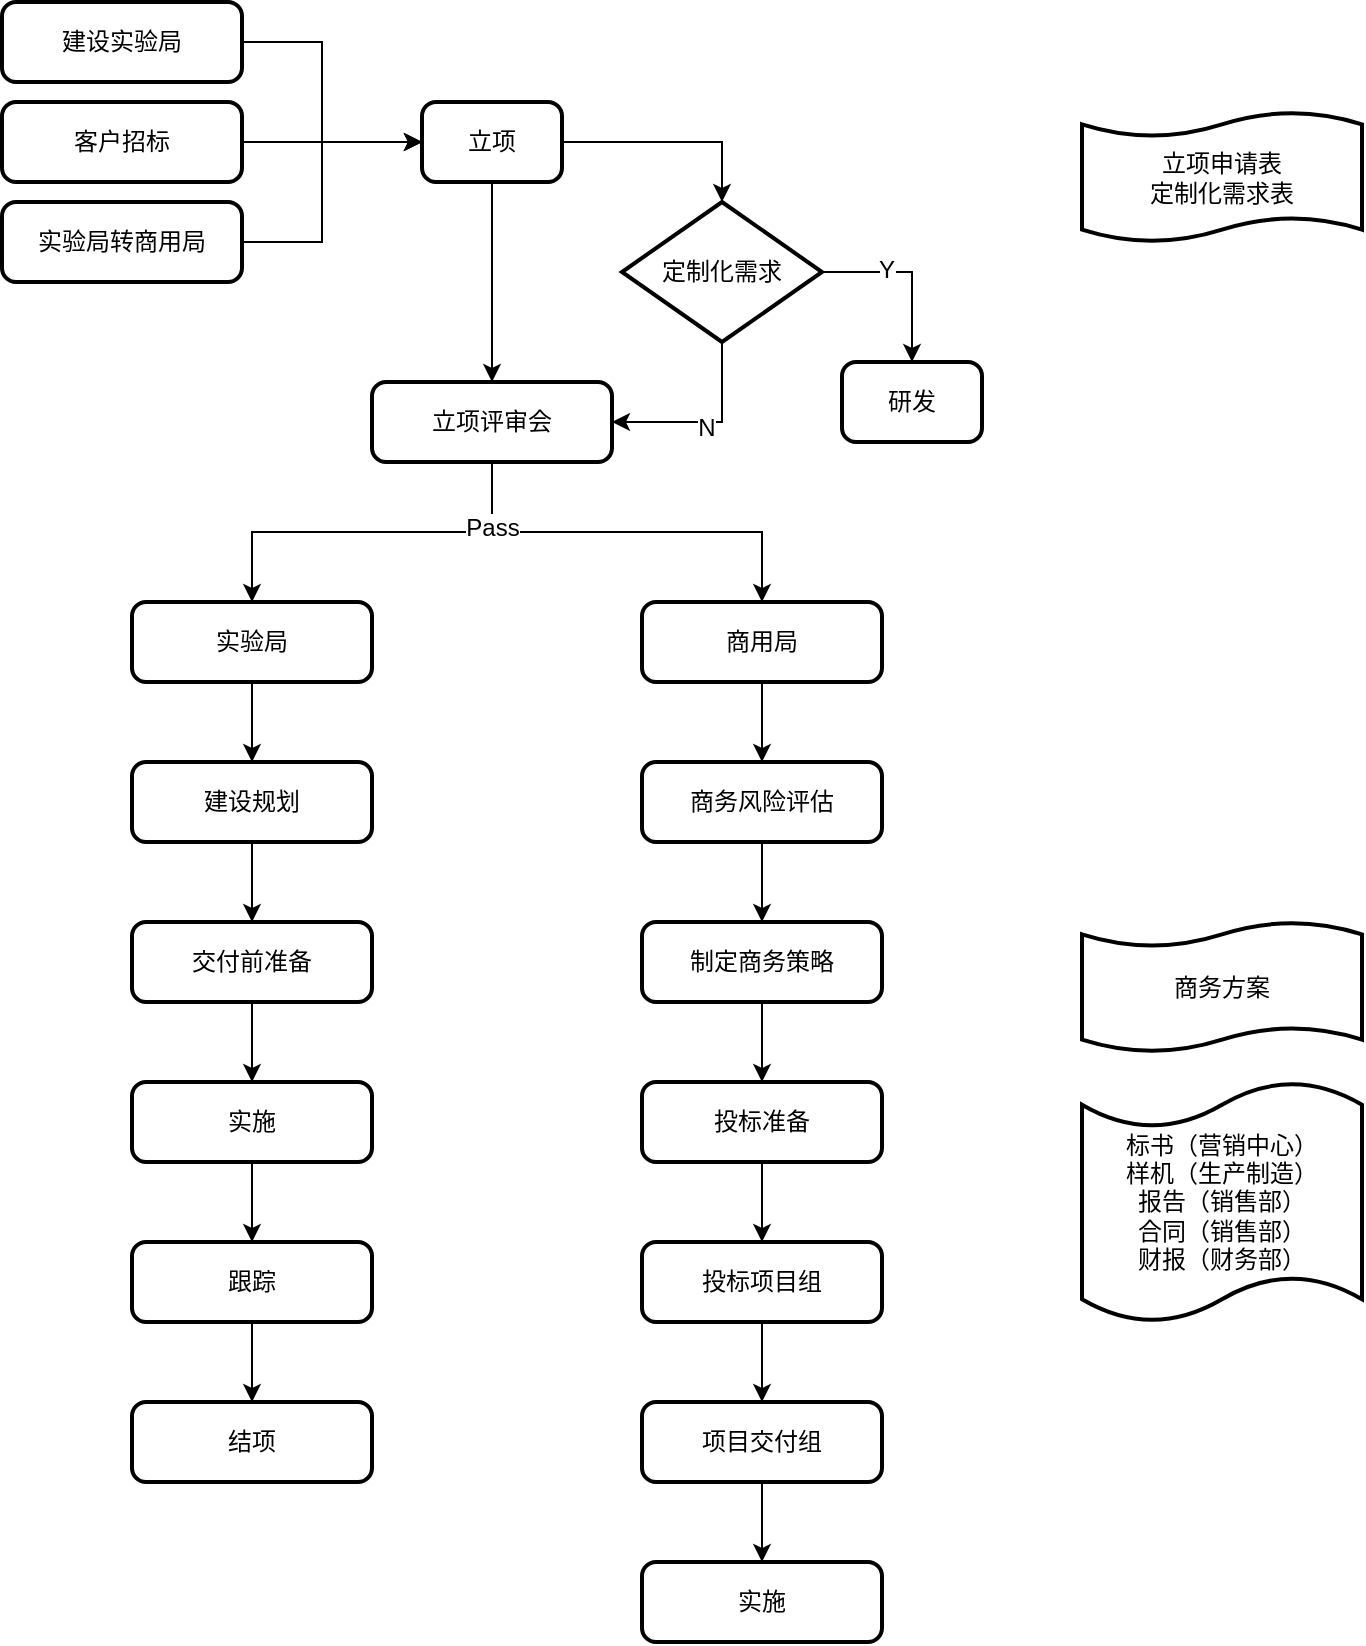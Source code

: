 <mxfile version="12.1.7" type="github" pages="1">
  <diagram id="H6E7IEXJiZfdVzSYgY7N" name="Page-1">
    <mxGraphModel dx="776" dy="505" grid="1" gridSize="10" guides="1" tooltips="1" connect="1" arrows="1" fold="1" page="1" pageScale="1" pageWidth="827" pageHeight="1169" math="0" shadow="0">
      <root>
        <mxCell id="0"/>
        <mxCell id="1" parent="0"/>
        <mxCell id="8AsLaK-saWc9Pk9g60iB-11" style="edgeStyle=orthogonalEdgeStyle;rounded=0;orthogonalLoop=1;jettySize=auto;html=1;exitX=1;exitY=0.5;exitDx=0;exitDy=0;entryX=0;entryY=0.5;entryDx=0;entryDy=0;" edge="1" parent="1" source="8AsLaK-saWc9Pk9g60iB-1" target="8AsLaK-saWc9Pk9g60iB-3">
          <mxGeometry relative="1" as="geometry">
            <Array as="points">
              <mxPoint x="240" y="60"/>
              <mxPoint x="240" y="110"/>
            </Array>
          </mxGeometry>
        </mxCell>
        <mxCell id="8AsLaK-saWc9Pk9g60iB-1" value="建设实验局" style="rounded=1;whiteSpace=wrap;html=1;absoluteArcSize=1;arcSize=14;strokeWidth=2;" vertex="1" parent="1">
          <mxGeometry x="80" y="40" width="120" height="40" as="geometry"/>
        </mxCell>
        <mxCell id="8AsLaK-saWc9Pk9g60iB-8" style="edgeStyle=orthogonalEdgeStyle;rounded=0;orthogonalLoop=1;jettySize=auto;html=1;exitX=1;exitY=0.5;exitDx=0;exitDy=0;" edge="1" parent="1" source="8AsLaK-saWc9Pk9g60iB-2">
          <mxGeometry relative="1" as="geometry">
            <mxPoint x="290" y="110" as="targetPoint"/>
            <Array as="points">
              <mxPoint x="240" y="110"/>
              <mxPoint x="240" y="110"/>
            </Array>
          </mxGeometry>
        </mxCell>
        <mxCell id="8AsLaK-saWc9Pk9g60iB-2" value="客户招标" style="rounded=1;whiteSpace=wrap;html=1;absoluteArcSize=1;arcSize=14;strokeWidth=2;" vertex="1" parent="1">
          <mxGeometry x="80" y="90" width="120" height="40" as="geometry"/>
        </mxCell>
        <mxCell id="8AsLaK-saWc9Pk9g60iB-19" style="edgeStyle=orthogonalEdgeStyle;rounded=0;orthogonalLoop=1;jettySize=auto;html=1;exitX=1;exitY=0.5;exitDx=0;exitDy=0;entryX=0.5;entryY=0;entryDx=0;entryDy=0;entryPerimeter=0;" edge="1" parent="1" source="8AsLaK-saWc9Pk9g60iB-3" target="8AsLaK-saWc9Pk9g60iB-15">
          <mxGeometry relative="1" as="geometry"/>
        </mxCell>
        <mxCell id="8AsLaK-saWc9Pk9g60iB-23" style="edgeStyle=orthogonalEdgeStyle;rounded=0;orthogonalLoop=1;jettySize=auto;html=1;" edge="1" parent="1" source="8AsLaK-saWc9Pk9g60iB-3" target="8AsLaK-saWc9Pk9g60iB-14">
          <mxGeometry relative="1" as="geometry"/>
        </mxCell>
        <mxCell id="8AsLaK-saWc9Pk9g60iB-3" value="立项" style="rounded=1;whiteSpace=wrap;html=1;absoluteArcSize=1;arcSize=14;strokeWidth=2;direction=east;rotation=0;" vertex="1" parent="1">
          <mxGeometry x="290" y="90" width="70" height="40" as="geometry"/>
        </mxCell>
        <mxCell id="8AsLaK-saWc9Pk9g60iB-12" style="edgeStyle=orthogonalEdgeStyle;rounded=0;orthogonalLoop=1;jettySize=auto;html=1;exitX=1;exitY=0.5;exitDx=0;exitDy=0;" edge="1" parent="1" source="8AsLaK-saWc9Pk9g60iB-4">
          <mxGeometry relative="1" as="geometry">
            <mxPoint x="290" y="110" as="targetPoint"/>
            <Array as="points">
              <mxPoint x="240" y="160"/>
              <mxPoint x="240" y="110"/>
            </Array>
          </mxGeometry>
        </mxCell>
        <mxCell id="8AsLaK-saWc9Pk9g60iB-4" value="实验局转商用局" style="rounded=1;whiteSpace=wrap;html=1;absoluteArcSize=1;arcSize=14;strokeWidth=2;" vertex="1" parent="1">
          <mxGeometry x="80" y="140" width="120" height="40" as="geometry"/>
        </mxCell>
        <mxCell id="8AsLaK-saWc9Pk9g60iB-35" style="edgeStyle=orthogonalEdgeStyle;rounded=0;orthogonalLoop=1;jettySize=auto;html=1;exitX=0.5;exitY=1;exitDx=0;exitDy=0;" edge="1" parent="1" source="8AsLaK-saWc9Pk9g60iB-14" target="8AsLaK-saWc9Pk9g60iB-31">
          <mxGeometry relative="1" as="geometry"/>
        </mxCell>
        <mxCell id="8AsLaK-saWc9Pk9g60iB-36" style="edgeStyle=orthogonalEdgeStyle;rounded=0;orthogonalLoop=1;jettySize=auto;html=1;exitX=0.5;exitY=1;exitDx=0;exitDy=0;entryX=0.5;entryY=0;entryDx=0;entryDy=0;" edge="1" parent="1" source="8AsLaK-saWc9Pk9g60iB-14" target="8AsLaK-saWc9Pk9g60iB-32">
          <mxGeometry relative="1" as="geometry"/>
        </mxCell>
        <mxCell id="8AsLaK-saWc9Pk9g60iB-61" value="Pass" style="text;html=1;resizable=0;points=[];align=center;verticalAlign=middle;labelBackgroundColor=#ffffff;" vertex="1" connectable="0" parent="8AsLaK-saWc9Pk9g60iB-36">
          <mxGeometry x="-0.678" relative="1" as="geometry">
            <mxPoint as="offset"/>
          </mxGeometry>
        </mxCell>
        <mxCell id="8AsLaK-saWc9Pk9g60iB-14" value="立项评审会" style="rounded=1;whiteSpace=wrap;html=1;absoluteArcSize=1;arcSize=14;strokeWidth=2;" vertex="1" parent="1">
          <mxGeometry x="265" y="230" width="120" height="40" as="geometry"/>
        </mxCell>
        <mxCell id="8AsLaK-saWc9Pk9g60iB-21" style="edgeStyle=orthogonalEdgeStyle;rounded=0;orthogonalLoop=1;jettySize=auto;html=1;exitX=1;exitY=0.5;exitDx=0;exitDy=0;exitPerimeter=0;entryX=0.5;entryY=0;entryDx=0;entryDy=0;" edge="1" parent="1" source="8AsLaK-saWc9Pk9g60iB-15" target="8AsLaK-saWc9Pk9g60iB-20">
          <mxGeometry relative="1" as="geometry">
            <Array as="points">
              <mxPoint x="535" y="175"/>
            </Array>
          </mxGeometry>
        </mxCell>
        <mxCell id="8AsLaK-saWc9Pk9g60iB-28" value="Y" style="text;html=1;resizable=0;points=[];align=center;verticalAlign=middle;labelBackgroundColor=#ffffff;" vertex="1" connectable="0" parent="8AsLaK-saWc9Pk9g60iB-21">
          <mxGeometry x="-0.295" y="1" relative="1" as="geometry">
            <mxPoint as="offset"/>
          </mxGeometry>
        </mxCell>
        <mxCell id="8AsLaK-saWc9Pk9g60iB-26" style="edgeStyle=orthogonalEdgeStyle;rounded=0;orthogonalLoop=1;jettySize=auto;html=1;exitX=0.5;exitY=1;exitDx=0;exitDy=0;exitPerimeter=0;entryX=1;entryY=0.5;entryDx=0;entryDy=0;" edge="1" parent="1" source="8AsLaK-saWc9Pk9g60iB-15" target="8AsLaK-saWc9Pk9g60iB-14">
          <mxGeometry relative="1" as="geometry"/>
        </mxCell>
        <mxCell id="8AsLaK-saWc9Pk9g60iB-27" value="N&lt;br&gt;" style="text;html=1;resizable=0;points=[];align=center;verticalAlign=middle;labelBackgroundColor=#ffffff;" vertex="1" connectable="0" parent="8AsLaK-saWc9Pk9g60iB-26">
          <mxGeometry x="0.012" y="3" relative="1" as="geometry">
            <mxPoint as="offset"/>
          </mxGeometry>
        </mxCell>
        <mxCell id="8AsLaK-saWc9Pk9g60iB-15" value="定制化需求" style="strokeWidth=2;html=1;shape=mxgraph.flowchart.decision;whiteSpace=wrap;" vertex="1" parent="1">
          <mxGeometry x="390" y="140" width="100" height="70" as="geometry"/>
        </mxCell>
        <mxCell id="8AsLaK-saWc9Pk9g60iB-20" value="研发" style="rounded=1;whiteSpace=wrap;html=1;absoluteArcSize=1;arcSize=14;strokeWidth=2;direction=east;rotation=0;" vertex="1" parent="1">
          <mxGeometry x="500" y="220" width="70" height="40" as="geometry"/>
        </mxCell>
        <mxCell id="8AsLaK-saWc9Pk9g60iB-30" value="立项申请表&lt;br&gt;定制化需求表" style="shape=tape;whiteSpace=wrap;html=1;strokeWidth=2;size=0.19" vertex="1" parent="1">
          <mxGeometry x="620" y="95" width="140" height="65" as="geometry"/>
        </mxCell>
        <mxCell id="8AsLaK-saWc9Pk9g60iB-49" style="edgeStyle=orthogonalEdgeStyle;rounded=0;orthogonalLoop=1;jettySize=auto;html=1;exitX=0.5;exitY=1;exitDx=0;exitDy=0;entryX=0.5;entryY=0;entryDx=0;entryDy=0;" edge="1" parent="1" source="8AsLaK-saWc9Pk9g60iB-31" target="8AsLaK-saWc9Pk9g60iB-33">
          <mxGeometry relative="1" as="geometry"/>
        </mxCell>
        <mxCell id="8AsLaK-saWc9Pk9g60iB-31" value="实验局" style="rounded=1;whiteSpace=wrap;html=1;absoluteArcSize=1;arcSize=14;strokeWidth=2;" vertex="1" parent="1">
          <mxGeometry x="145" y="340" width="120" height="40" as="geometry"/>
        </mxCell>
        <mxCell id="8AsLaK-saWc9Pk9g60iB-57" style="edgeStyle=orthogonalEdgeStyle;rounded=0;orthogonalLoop=1;jettySize=auto;html=1;exitX=0.5;exitY=1;exitDx=0;exitDy=0;entryX=0.5;entryY=0;entryDx=0;entryDy=0;" edge="1" parent="1" source="8AsLaK-saWc9Pk9g60iB-32" target="8AsLaK-saWc9Pk9g60iB-38">
          <mxGeometry relative="1" as="geometry"/>
        </mxCell>
        <mxCell id="8AsLaK-saWc9Pk9g60iB-32" value="商用局" style="rounded=1;whiteSpace=wrap;html=1;absoluteArcSize=1;arcSize=14;strokeWidth=2;" vertex="1" parent="1">
          <mxGeometry x="400" y="340" width="120" height="40" as="geometry"/>
        </mxCell>
        <mxCell id="8AsLaK-saWc9Pk9g60iB-50" style="edgeStyle=orthogonalEdgeStyle;rounded=0;orthogonalLoop=1;jettySize=auto;html=1;exitX=0.5;exitY=1;exitDx=0;exitDy=0;entryX=0.5;entryY=0;entryDx=0;entryDy=0;" edge="1" parent="1" source="8AsLaK-saWc9Pk9g60iB-33" target="8AsLaK-saWc9Pk9g60iB-45">
          <mxGeometry relative="1" as="geometry"/>
        </mxCell>
        <mxCell id="8AsLaK-saWc9Pk9g60iB-33" value="建设规划" style="rounded=1;whiteSpace=wrap;html=1;absoluteArcSize=1;arcSize=14;strokeWidth=2;" vertex="1" parent="1">
          <mxGeometry x="145" y="420" width="120" height="40" as="geometry"/>
        </mxCell>
        <mxCell id="8AsLaK-saWc9Pk9g60iB-59" style="edgeStyle=orthogonalEdgeStyle;rounded=0;orthogonalLoop=1;jettySize=auto;html=1;exitX=0.5;exitY=1;exitDx=0;exitDy=0;entryX=0.5;entryY=0;entryDx=0;entryDy=0;" edge="1" parent="1" source="8AsLaK-saWc9Pk9g60iB-37" target="8AsLaK-saWc9Pk9g60iB-43">
          <mxGeometry relative="1" as="geometry"/>
        </mxCell>
        <mxCell id="8AsLaK-saWc9Pk9g60iB-37" value="制定商务策略" style="rounded=1;whiteSpace=wrap;html=1;absoluteArcSize=1;arcSize=14;strokeWidth=2;" vertex="1" parent="1">
          <mxGeometry x="400" y="500" width="120" height="40" as="geometry"/>
        </mxCell>
        <mxCell id="8AsLaK-saWc9Pk9g60iB-58" style="edgeStyle=orthogonalEdgeStyle;rounded=0;orthogonalLoop=1;jettySize=auto;html=1;exitX=0.5;exitY=1;exitDx=0;exitDy=0;entryX=0.5;entryY=0;entryDx=0;entryDy=0;" edge="1" parent="1" source="8AsLaK-saWc9Pk9g60iB-38" target="8AsLaK-saWc9Pk9g60iB-37">
          <mxGeometry relative="1" as="geometry"/>
        </mxCell>
        <mxCell id="8AsLaK-saWc9Pk9g60iB-38" value="商务风险评估" style="rounded=1;whiteSpace=wrap;html=1;absoluteArcSize=1;arcSize=14;strokeWidth=2;" vertex="1" parent="1">
          <mxGeometry x="400" y="420" width="120" height="40" as="geometry"/>
        </mxCell>
        <mxCell id="8AsLaK-saWc9Pk9g60iB-54" style="edgeStyle=orthogonalEdgeStyle;rounded=0;orthogonalLoop=1;jettySize=auto;html=1;exitX=0.5;exitY=1;exitDx=0;exitDy=0;entryX=0.5;entryY=0;entryDx=0;entryDy=0;" edge="1" parent="1" source="8AsLaK-saWc9Pk9g60iB-41" target="8AsLaK-saWc9Pk9g60iB-44">
          <mxGeometry relative="1" as="geometry">
            <Array as="points">
              <mxPoint x="460" y="800"/>
              <mxPoint x="460" y="800"/>
            </Array>
          </mxGeometry>
        </mxCell>
        <mxCell id="8AsLaK-saWc9Pk9g60iB-41" value="项目交付组" style="rounded=1;whiteSpace=wrap;html=1;absoluteArcSize=1;arcSize=14;strokeWidth=2;" vertex="1" parent="1">
          <mxGeometry x="400" y="740" width="120" height="40" as="geometry"/>
        </mxCell>
        <mxCell id="8AsLaK-saWc9Pk9g60iB-55" style="edgeStyle=orthogonalEdgeStyle;rounded=0;orthogonalLoop=1;jettySize=auto;html=1;exitX=0.5;exitY=1;exitDx=0;exitDy=0;entryX=0.5;entryY=0;entryDx=0;entryDy=0;" edge="1" parent="1" source="8AsLaK-saWc9Pk9g60iB-42" target="8AsLaK-saWc9Pk9g60iB-41">
          <mxGeometry relative="1" as="geometry"/>
        </mxCell>
        <mxCell id="8AsLaK-saWc9Pk9g60iB-42" value="投标项目组" style="rounded=1;whiteSpace=wrap;html=1;absoluteArcSize=1;arcSize=14;strokeWidth=2;" vertex="1" parent="1">
          <mxGeometry x="400" y="660" width="120" height="40" as="geometry"/>
        </mxCell>
        <mxCell id="8AsLaK-saWc9Pk9g60iB-56" style="edgeStyle=orthogonalEdgeStyle;rounded=0;orthogonalLoop=1;jettySize=auto;html=1;exitX=0.5;exitY=1;exitDx=0;exitDy=0;entryX=0.5;entryY=0;entryDx=0;entryDy=0;" edge="1" parent="1" source="8AsLaK-saWc9Pk9g60iB-43" target="8AsLaK-saWc9Pk9g60iB-42">
          <mxGeometry relative="1" as="geometry"/>
        </mxCell>
        <mxCell id="8AsLaK-saWc9Pk9g60iB-43" value="投标准备" style="rounded=1;whiteSpace=wrap;html=1;absoluteArcSize=1;arcSize=14;strokeWidth=2;" vertex="1" parent="1">
          <mxGeometry x="400" y="580" width="120" height="40" as="geometry"/>
        </mxCell>
        <mxCell id="8AsLaK-saWc9Pk9g60iB-44" value="实施" style="rounded=1;whiteSpace=wrap;html=1;absoluteArcSize=1;arcSize=14;strokeWidth=2;" vertex="1" parent="1">
          <mxGeometry x="400" y="820" width="120" height="40" as="geometry"/>
        </mxCell>
        <mxCell id="8AsLaK-saWc9Pk9g60iB-51" style="edgeStyle=orthogonalEdgeStyle;rounded=0;orthogonalLoop=1;jettySize=auto;html=1;exitX=0.5;exitY=1;exitDx=0;exitDy=0;entryX=0.5;entryY=0;entryDx=0;entryDy=0;" edge="1" parent="1" source="8AsLaK-saWc9Pk9g60iB-45" target="8AsLaK-saWc9Pk9g60iB-46">
          <mxGeometry relative="1" as="geometry"/>
        </mxCell>
        <mxCell id="8AsLaK-saWc9Pk9g60iB-45" value="交付前准备" style="rounded=1;whiteSpace=wrap;html=1;absoluteArcSize=1;arcSize=14;strokeWidth=2;" vertex="1" parent="1">
          <mxGeometry x="145" y="500" width="120" height="40" as="geometry"/>
        </mxCell>
        <mxCell id="8AsLaK-saWc9Pk9g60iB-52" style="edgeStyle=orthogonalEdgeStyle;rounded=0;orthogonalLoop=1;jettySize=auto;html=1;exitX=0.5;exitY=1;exitDx=0;exitDy=0;entryX=0.5;entryY=0;entryDx=0;entryDy=0;" edge="1" parent="1" source="8AsLaK-saWc9Pk9g60iB-46" target="8AsLaK-saWc9Pk9g60iB-47">
          <mxGeometry relative="1" as="geometry"/>
        </mxCell>
        <mxCell id="8AsLaK-saWc9Pk9g60iB-46" value="实施" style="rounded=1;whiteSpace=wrap;html=1;absoluteArcSize=1;arcSize=14;strokeWidth=2;" vertex="1" parent="1">
          <mxGeometry x="145" y="580" width="120" height="40" as="geometry"/>
        </mxCell>
        <mxCell id="8AsLaK-saWc9Pk9g60iB-53" style="edgeStyle=orthogonalEdgeStyle;rounded=0;orthogonalLoop=1;jettySize=auto;html=1;exitX=0.5;exitY=1;exitDx=0;exitDy=0;entryX=0.5;entryY=0;entryDx=0;entryDy=0;" edge="1" parent="1" source="8AsLaK-saWc9Pk9g60iB-47" target="8AsLaK-saWc9Pk9g60iB-48">
          <mxGeometry relative="1" as="geometry"/>
        </mxCell>
        <mxCell id="8AsLaK-saWc9Pk9g60iB-47" value="跟踪" style="rounded=1;whiteSpace=wrap;html=1;absoluteArcSize=1;arcSize=14;strokeWidth=2;" vertex="1" parent="1">
          <mxGeometry x="145" y="660" width="120" height="40" as="geometry"/>
        </mxCell>
        <mxCell id="8AsLaK-saWc9Pk9g60iB-48" value="结项" style="rounded=1;whiteSpace=wrap;html=1;absoluteArcSize=1;arcSize=14;strokeWidth=2;" vertex="1" parent="1">
          <mxGeometry x="145" y="740" width="120" height="40" as="geometry"/>
        </mxCell>
        <mxCell id="8AsLaK-saWc9Pk9g60iB-62" value="商务方案&lt;br&gt;" style="shape=tape;whiteSpace=wrap;html=1;strokeWidth=2;size=0.19" vertex="1" parent="1">
          <mxGeometry x="620" y="500" width="140" height="65" as="geometry"/>
        </mxCell>
        <mxCell id="8AsLaK-saWc9Pk9g60iB-64" value="标书（营销中心）&lt;br&gt;样机（生产制造）&lt;br&gt;报告（销售部）&lt;br&gt;合同（销售部）&lt;br&gt;财报（财务部）" style="shape=tape;whiteSpace=wrap;html=1;strokeWidth=2;size=0.19" vertex="1" parent="1">
          <mxGeometry x="620" y="580" width="140" height="120" as="geometry"/>
        </mxCell>
      </root>
    </mxGraphModel>
  </diagram>
</mxfile>
